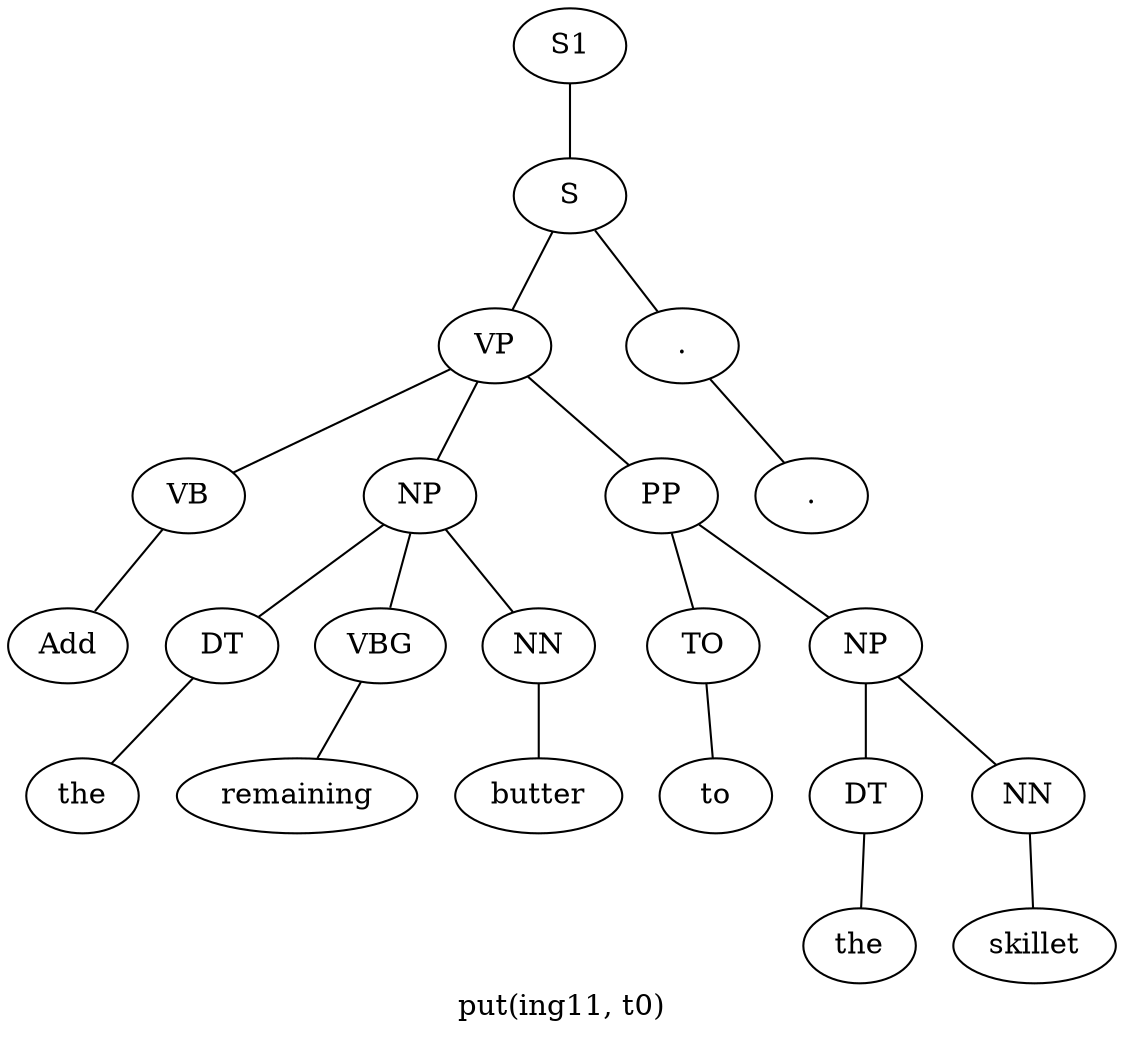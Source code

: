 graph SyntaxGraph {
	label = "put(ing11, t0)";
	Node0 [label="S1"];
	Node1 [label="S"];
	Node2 [label="VP"];
	Node3 [label="VB"];
	Node4 [label="Add"];
	Node5 [label="NP"];
	Node6 [label="DT"];
	Node7 [label="the"];
	Node8 [label="VBG"];
	Node9 [label="remaining"];
	Node10 [label="NN"];
	Node11 [label="butter"];
	Node12 [label="PP"];
	Node13 [label="TO"];
	Node14 [label="to"];
	Node15 [label="NP"];
	Node16 [label="DT"];
	Node17 [label="the"];
	Node18 [label="NN"];
	Node19 [label="skillet"];
	Node20 [label="."];
	Node21 [label="."];

	Node0 -- Node1;
	Node1 -- Node2;
	Node1 -- Node20;
	Node2 -- Node3;
	Node2 -- Node5;
	Node2 -- Node12;
	Node3 -- Node4;
	Node5 -- Node6;
	Node5 -- Node8;
	Node5 -- Node10;
	Node6 -- Node7;
	Node8 -- Node9;
	Node10 -- Node11;
	Node12 -- Node13;
	Node12 -- Node15;
	Node13 -- Node14;
	Node15 -- Node16;
	Node15 -- Node18;
	Node16 -- Node17;
	Node18 -- Node19;
	Node20 -- Node21;
}